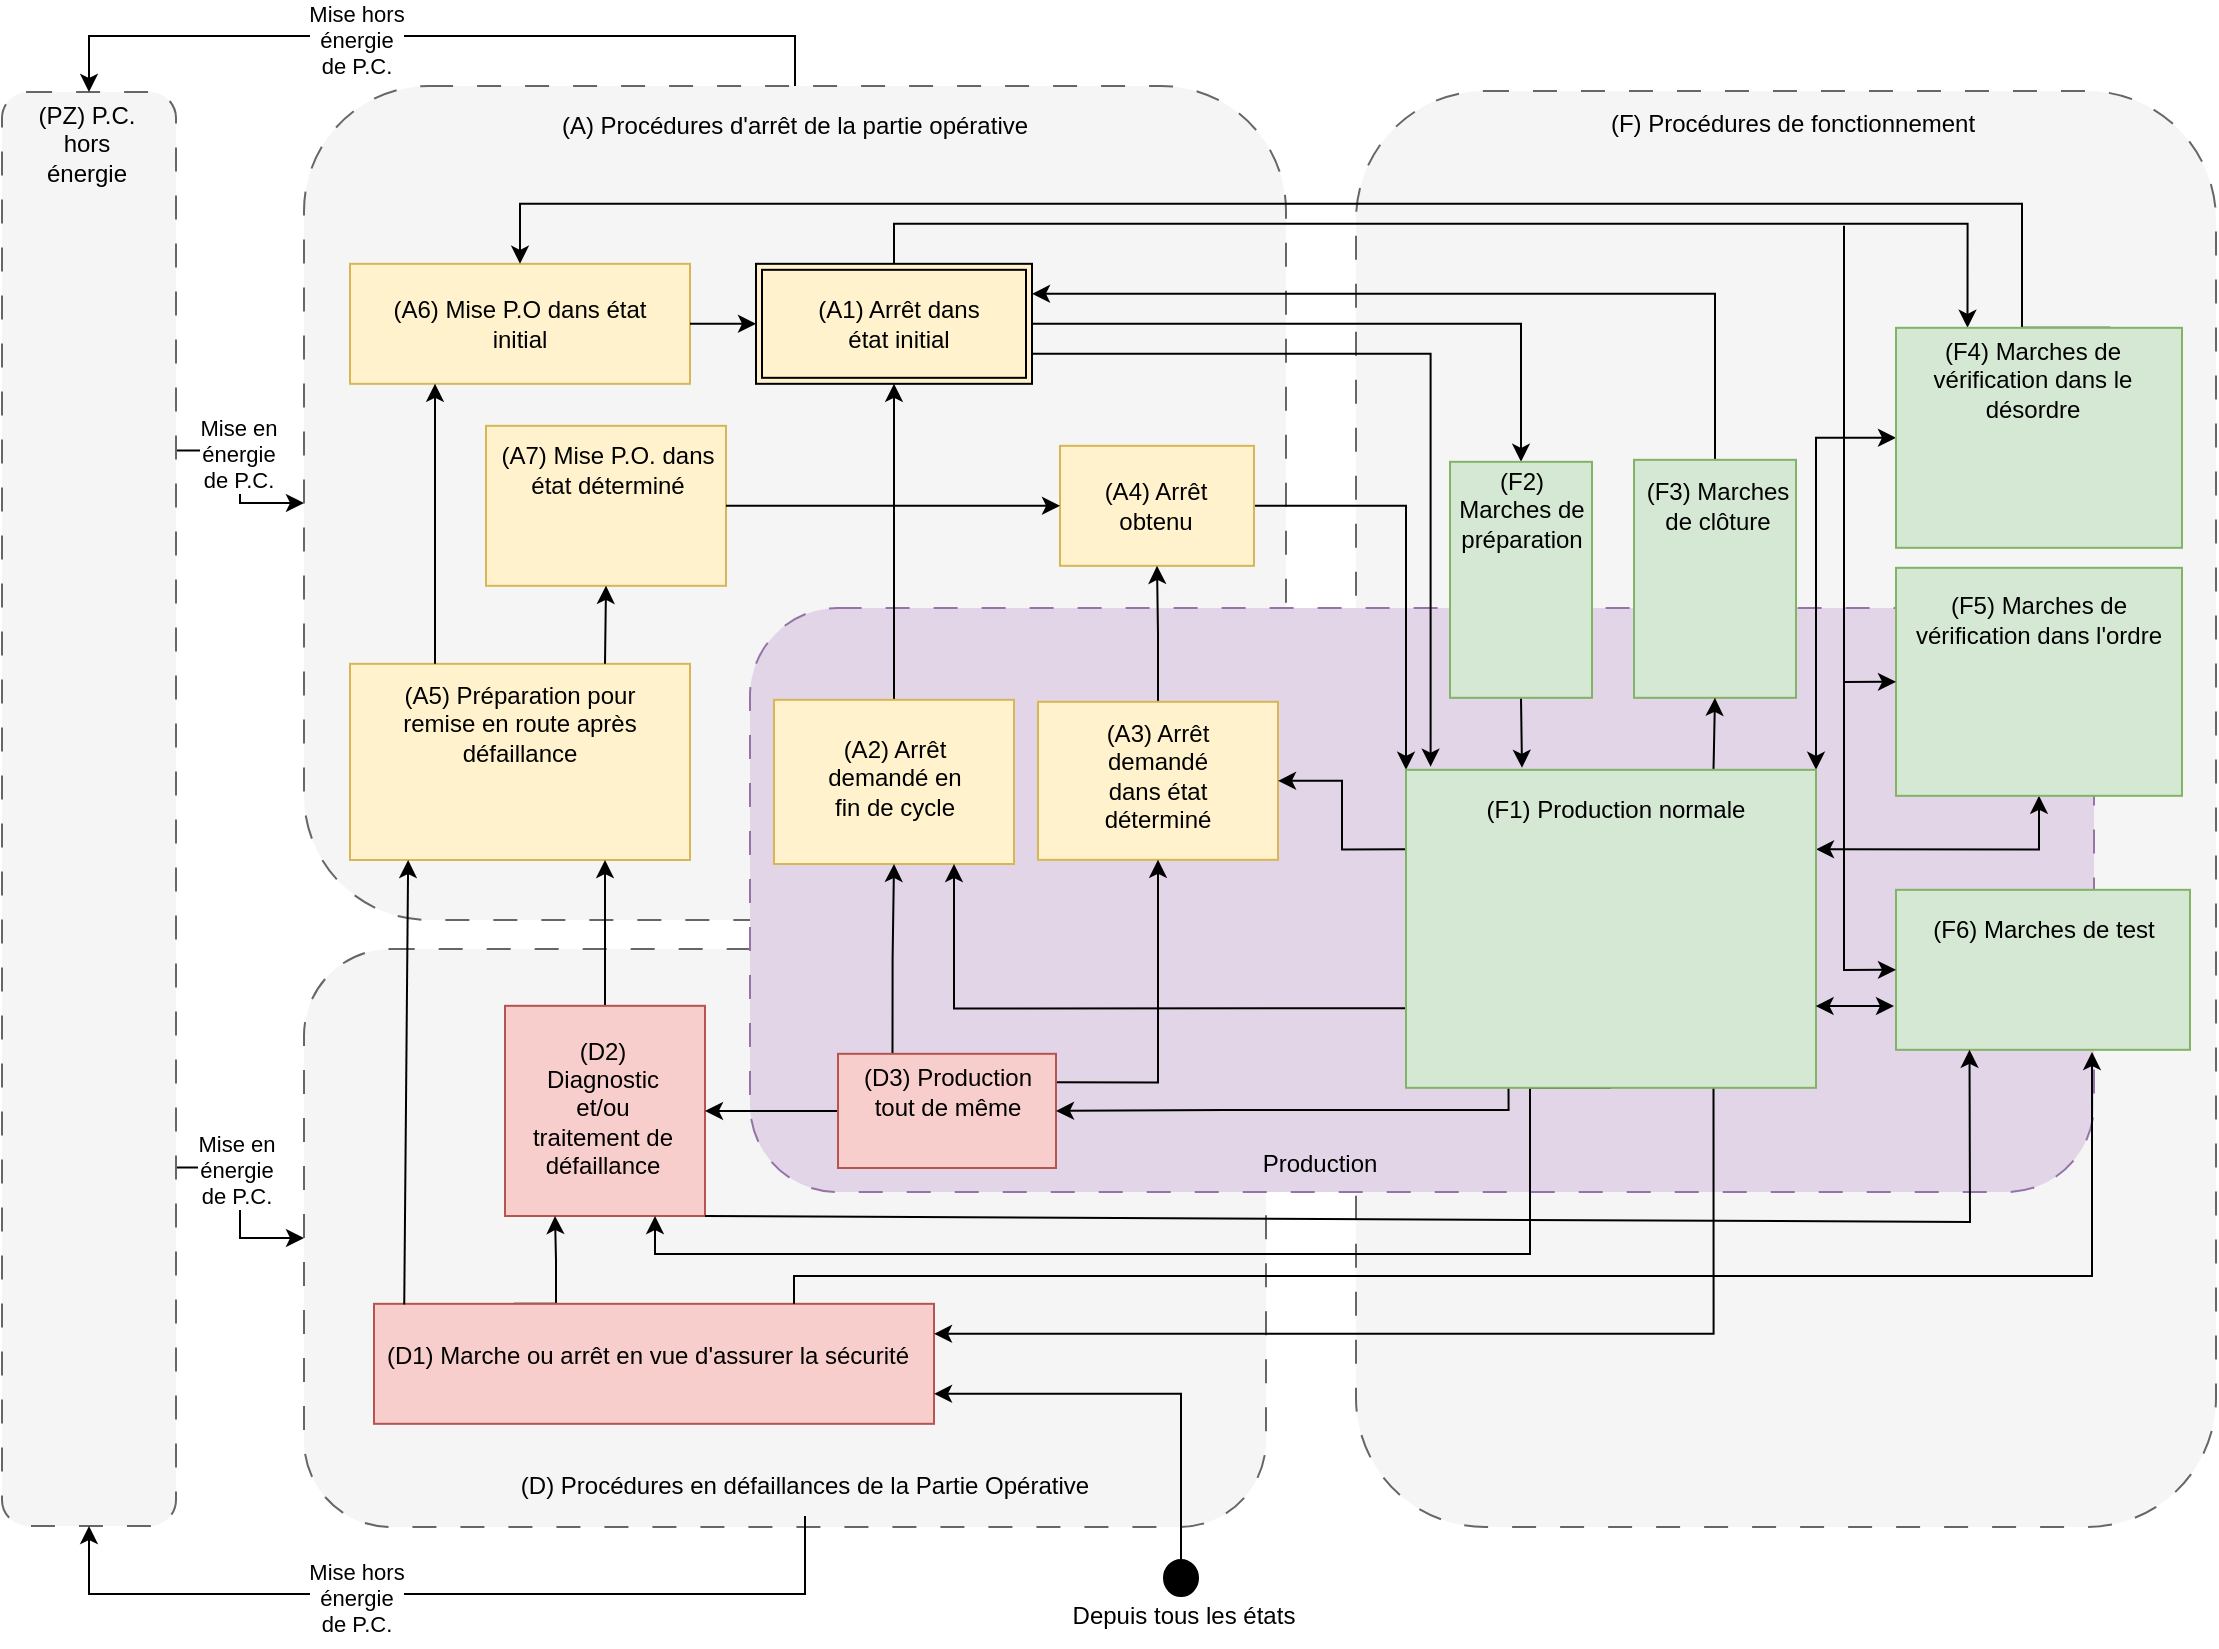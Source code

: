 <mxfile version="21.1.2" type="device">
  <diagram name="Page-1" id="KtN0ZLqnpNNfmL163Krz">
    <mxGraphModel dx="545" dy="337" grid="1" gridSize="4" guides="1" tooltips="1" connect="1" arrows="1" fold="1" page="1" pageScale="1" pageWidth="1169" pageHeight="827" math="0" shadow="0">
      <root>
        <mxCell id="0" />
        <mxCell id="1" parent="0" />
        <mxCell id="92DLcrpx8tp9YhSBpaC1-118" style="edgeStyle=orthogonalEdgeStyle;rounded=0;orthogonalLoop=1;jettySize=auto;html=1;exitX=1;exitY=0.75;exitDx=0;exitDy=0;entryX=0;entryY=0.5;entryDx=0;entryDy=0;" parent="1" source="92DLcrpx8tp9YhSBpaC1-104" target="92DLcrpx8tp9YhSBpaC1-95" edge="1">
          <mxGeometry relative="1" as="geometry" />
        </mxCell>
        <mxCell id="92DLcrpx8tp9YhSBpaC1-119" value="Mise en&lt;br&gt;énergie&lt;br&gt;de P.C." style="edgeLabel;html=1;align=center;verticalAlign=middle;resizable=0;points=[];" parent="92DLcrpx8tp9YhSBpaC1-118" vertex="1" connectable="0">
          <mxGeometry x="-0.345" y="-2" relative="1" as="geometry">
            <mxPoint as="offset" />
          </mxGeometry>
        </mxCell>
        <mxCell id="92DLcrpx8tp9YhSBpaC1-120" style="edgeStyle=orthogonalEdgeStyle;rounded=0;orthogonalLoop=1;jettySize=auto;html=1;exitX=1;exitY=0.25;exitDx=0;exitDy=0;entryX=0;entryY=0.5;entryDx=0;entryDy=0;" parent="1" source="92DLcrpx8tp9YhSBpaC1-104" target="92DLcrpx8tp9YhSBpaC1-94" edge="1">
          <mxGeometry relative="1" as="geometry" />
        </mxCell>
        <mxCell id="92DLcrpx8tp9YhSBpaC1-122" value="Mise en&lt;br&gt;énergie&lt;br&gt;de P.C." style="edgeLabel;html=1;align=center;verticalAlign=middle;resizable=0;points=[];" parent="92DLcrpx8tp9YhSBpaC1-120" vertex="1" connectable="0">
          <mxGeometry x="-0.244" y="-1" relative="1" as="geometry">
            <mxPoint as="offset" />
          </mxGeometry>
        </mxCell>
        <mxCell id="92DLcrpx8tp9YhSBpaC1-104" value="" style="rounded=1;whiteSpace=wrap;html=1;fillColor=#f5f5f5;fontColor=#333333;strokeColor=#666666;dashed=1;dashPattern=12 12;" parent="1" vertex="1">
          <mxGeometry x="25" y="48" width="87" height="717" as="geometry" />
        </mxCell>
        <mxCell id="92DLcrpx8tp9YhSBpaC1-99" value="" style="rounded=1;whiteSpace=wrap;html=1;fillColor=#f5f5f5;fontColor=#333333;strokeColor=#666666;dashed=1;dashPattern=12 12;" parent="1" vertex="1">
          <mxGeometry x="702" y="47.5" width="430" height="718" as="geometry" />
        </mxCell>
        <mxCell id="92DLcrpx8tp9YhSBpaC1-95" value="" style="rounded=1;whiteSpace=wrap;html=1;fillColor=#f5f5f5;fontColor=#333333;strokeColor=#666666;dashed=1;dashPattern=12 12;" parent="1" vertex="1">
          <mxGeometry x="176" y="476.5" width="481" height="289" as="geometry" />
        </mxCell>
        <mxCell id="92DLcrpx8tp9YhSBpaC1-116" style="edgeStyle=orthogonalEdgeStyle;rounded=0;orthogonalLoop=1;jettySize=auto;html=1;entryX=0.5;entryY=0;entryDx=0;entryDy=0;exitX=0.5;exitY=0;exitDx=0;exitDy=0;" parent="1" source="92DLcrpx8tp9YhSBpaC1-98" target="92DLcrpx8tp9YhSBpaC1-104" edge="1">
          <mxGeometry relative="1" as="geometry">
            <Array as="points">
              <mxPoint x="421" y="20" />
              <mxPoint x="69" y="20" />
            </Array>
          </mxGeometry>
        </mxCell>
        <mxCell id="92DLcrpx8tp9YhSBpaC1-117" value="Mise hors&lt;br style=&quot;border-color: var(--border-color);&quot;&gt;énergie&lt;br style=&quot;border-color: var(--border-color);&quot;&gt;de P.C." style="edgeLabel;html=1;align=center;verticalAlign=middle;resizable=0;points=[];" parent="92DLcrpx8tp9YhSBpaC1-116" vertex="1" connectable="0">
          <mxGeometry x="0.211" y="2" relative="1" as="geometry">
            <mxPoint x="-1" as="offset" />
          </mxGeometry>
        </mxCell>
        <mxCell id="92DLcrpx8tp9YhSBpaC1-94" value="" style="rounded=1;whiteSpace=wrap;html=1;fillColor=#f5f5f5;fontColor=#333333;strokeColor=#666666;dashed=1;dashPattern=12 12;" parent="1" vertex="1">
          <mxGeometry x="176" y="45" width="491" height="417" as="geometry" />
        </mxCell>
        <mxCell id="92DLcrpx8tp9YhSBpaC1-101" value="" style="rounded=1;whiteSpace=wrap;html=1;fillColor=#e1d5e7;strokeColor=#9673a6;dashed=1;dashPattern=12 12;" parent="1" vertex="1">
          <mxGeometry x="399" y="306" width="672" height="292" as="geometry" />
        </mxCell>
        <mxCell id="92DLcrpx8tp9YhSBpaC1-3" value="(PZ) P.C. hors&lt;br&gt;énergie" style="text;html=1;strokeColor=none;fillColor=none;align=center;verticalAlign=middle;whiteSpace=wrap;rounded=0;" parent="1" vertex="1">
          <mxGeometry x="33" y="59" width="69" height="30" as="geometry" />
        </mxCell>
        <mxCell id="92DLcrpx8tp9YhSBpaC1-4" value="" style="rounded=0;whiteSpace=wrap;html=1;fillColor=#fff2cc;strokeColor=#d6b656;" parent="1" vertex="1">
          <mxGeometry x="199" y="133.91" width="170" height="60" as="geometry" />
        </mxCell>
        <mxCell id="92DLcrpx8tp9YhSBpaC1-5" value="(A6) Mise P.O dans état initial" style="text;html=1;strokeColor=none;fillColor=none;align=center;verticalAlign=middle;whiteSpace=wrap;rounded=0;" parent="1" vertex="1">
          <mxGeometry x="219" y="148.91" width="130" height="30" as="geometry" />
        </mxCell>
        <mxCell id="92DLcrpx8tp9YhSBpaC1-68" style="edgeStyle=orthogonalEdgeStyle;rounded=0;orthogonalLoop=1;jettySize=auto;html=1;exitX=1;exitY=0.75;exitDx=0;exitDy=0;entryX=0.06;entryY=-0.01;entryDx=0;entryDy=0;entryPerimeter=0;" parent="1" source="92DLcrpx8tp9YhSBpaC1-6" target="92DLcrpx8tp9YhSBpaC1-28" edge="1">
          <mxGeometry relative="1" as="geometry" />
        </mxCell>
        <mxCell id="92DLcrpx8tp9YhSBpaC1-69" style="edgeStyle=orthogonalEdgeStyle;rounded=0;orthogonalLoop=1;jettySize=auto;html=1;exitX=1;exitY=0.5;exitDx=0;exitDy=0;entryX=0.5;entryY=0;entryDx=0;entryDy=0;" parent="1" source="92DLcrpx8tp9YhSBpaC1-6" target="92DLcrpx8tp9YhSBpaC1-24" edge="1">
          <mxGeometry relative="1" as="geometry" />
        </mxCell>
        <mxCell id="92DLcrpx8tp9YhSBpaC1-73" style="edgeStyle=orthogonalEdgeStyle;rounded=0;orthogonalLoop=1;jettySize=auto;html=1;exitX=0.5;exitY=0;exitDx=0;exitDy=0;entryX=0.25;entryY=0;entryDx=0;entryDy=0;" parent="1" source="92DLcrpx8tp9YhSBpaC1-6" target="92DLcrpx8tp9YhSBpaC1-30" edge="1">
          <mxGeometry relative="1" as="geometry" />
        </mxCell>
        <mxCell id="92DLcrpx8tp9YhSBpaC1-6" value="" style="rounded=0;whiteSpace=wrap;html=1;fillColor=#fff2cc;strokeColor=default;" parent="1" vertex="1">
          <mxGeometry x="402" y="133.91" width="138" height="60" as="geometry" />
        </mxCell>
        <mxCell id="92DLcrpx8tp9YhSBpaC1-8" value="" style="rounded=0;whiteSpace=wrap;html=1;fillColor=#fff2cc;strokeColor=#d6b656;" parent="1" vertex="1">
          <mxGeometry x="267" y="214.91" width="120" height="80" as="geometry" />
        </mxCell>
        <mxCell id="92DLcrpx8tp9YhSBpaC1-9" value="(A7) Mise P.O. dans état déterminé" style="text;html=1;strokeColor=none;fillColor=none;align=center;verticalAlign=middle;whiteSpace=wrap;rounded=0;" parent="1" vertex="1">
          <mxGeometry x="273" y="221.91" width="110" height="30" as="geometry" />
        </mxCell>
        <mxCell id="92DLcrpx8tp9YhSBpaC1-10" value="" style="rounded=0;whiteSpace=wrap;html=1;fillColor=#fff2cc;strokeColor=#d6b656;" parent="1" vertex="1">
          <mxGeometry x="199" y="333.91" width="170" height="98.09" as="geometry" />
        </mxCell>
        <mxCell id="92DLcrpx8tp9YhSBpaC1-11" value="(A5) Préparation pour remise en route après défaillance" style="text;html=1;strokeColor=none;fillColor=none;align=center;verticalAlign=middle;whiteSpace=wrap;rounded=0;" parent="1" vertex="1">
          <mxGeometry x="219" y="348.91" width="130" height="30" as="geometry" />
        </mxCell>
        <mxCell id="92DLcrpx8tp9YhSBpaC1-41" style="edgeStyle=orthogonalEdgeStyle;rounded=0;orthogonalLoop=1;jettySize=auto;html=1;entryX=0.75;entryY=1;entryDx=0;entryDy=0;" parent="1" source="92DLcrpx8tp9YhSBpaC1-12" target="92DLcrpx8tp9YhSBpaC1-10" edge="1">
          <mxGeometry relative="1" as="geometry" />
        </mxCell>
        <mxCell id="92DLcrpx8tp9YhSBpaC1-12" value="" style="rounded=0;whiteSpace=wrap;html=1;fillColor=#f8cecc;strokeColor=#b85450;" parent="1" vertex="1">
          <mxGeometry x="276.5" y="504.91" width="100" height="105.09" as="geometry" />
        </mxCell>
        <mxCell id="92DLcrpx8tp9YhSBpaC1-13" value="(D2) Diagnostic et/ou traitement de défaillance" style="text;html=1;strokeColor=none;fillColor=none;align=center;verticalAlign=middle;whiteSpace=wrap;rounded=0;" parent="1" vertex="1">
          <mxGeometry x="288" y="519" width="75" height="73.09" as="geometry" />
        </mxCell>
        <mxCell id="92DLcrpx8tp9YhSBpaC1-93" style="edgeStyle=orthogonalEdgeStyle;rounded=0;orthogonalLoop=1;jettySize=auto;html=1;exitX=0.25;exitY=0;exitDx=0;exitDy=0;entryX=0.25;entryY=1;entryDx=0;entryDy=0;" parent="1" source="92DLcrpx8tp9YhSBpaC1-14" target="92DLcrpx8tp9YhSBpaC1-12" edge="1">
          <mxGeometry relative="1" as="geometry">
            <Array as="points">
              <mxPoint x="302" y="654" />
              <mxPoint x="302" y="632" />
              <mxPoint x="302" y="632" />
            </Array>
          </mxGeometry>
        </mxCell>
        <mxCell id="92DLcrpx8tp9YhSBpaC1-14" value="" style="rounded=0;whiteSpace=wrap;html=1;fillColor=#f8cecc;strokeColor=#b85450;" parent="1" vertex="1">
          <mxGeometry x="211" y="653.91" width="280" height="60" as="geometry" />
        </mxCell>
        <mxCell id="92DLcrpx8tp9YhSBpaC1-15" value="(D1) Marche ou arrêt en vue d&#39;assurer la sécurité" style="text;html=1;strokeColor=none;fillColor=none;align=center;verticalAlign=middle;whiteSpace=wrap;rounded=0;" parent="1" vertex="1">
          <mxGeometry x="213" y="664.91" width="270" height="30" as="geometry" />
        </mxCell>
        <mxCell id="92DLcrpx8tp9YhSBpaC1-67" style="edgeStyle=orthogonalEdgeStyle;rounded=0;orthogonalLoop=1;jettySize=auto;html=1;entryX=0;entryY=0;entryDx=0;entryDy=0;" parent="1" source="92DLcrpx8tp9YhSBpaC1-16" target="92DLcrpx8tp9YhSBpaC1-28" edge="1">
          <mxGeometry relative="1" as="geometry" />
        </mxCell>
        <mxCell id="92DLcrpx8tp9YhSBpaC1-16" value="" style="rounded=0;whiteSpace=wrap;html=1;fillColor=#fff2cc;strokeColor=#d6b656;" parent="1" vertex="1">
          <mxGeometry x="554" y="224.91" width="97" height="60" as="geometry" />
        </mxCell>
        <mxCell id="92DLcrpx8tp9YhSBpaC1-17" value="(A4) Arrêt obtenu" style="text;html=1;strokeColor=none;fillColor=none;align=center;verticalAlign=middle;whiteSpace=wrap;rounded=0;" parent="1" vertex="1">
          <mxGeometry x="572" y="239.91" width="60" height="30" as="geometry" />
        </mxCell>
        <mxCell id="92DLcrpx8tp9YhSBpaC1-78" style="edgeStyle=orthogonalEdgeStyle;rounded=0;orthogonalLoop=1;jettySize=auto;html=1;exitX=0.5;exitY=0;exitDx=0;exitDy=0;entryX=0.5;entryY=1;entryDx=0;entryDy=0;" parent="1" source="92DLcrpx8tp9YhSBpaC1-18" target="92DLcrpx8tp9YhSBpaC1-6" edge="1">
          <mxGeometry relative="1" as="geometry" />
        </mxCell>
        <mxCell id="92DLcrpx8tp9YhSBpaC1-18" value="" style="rounded=0;whiteSpace=wrap;html=1;fillColor=#fff2cc;strokeColor=#d6b656;" parent="1" vertex="1">
          <mxGeometry x="411" y="351.91" width="120" height="82.09" as="geometry" />
        </mxCell>
        <mxCell id="92DLcrpx8tp9YhSBpaC1-19" value="(A2) Arrêt demandé en fin de cycle" style="text;html=1;strokeColor=none;fillColor=none;align=center;verticalAlign=middle;whiteSpace=wrap;rounded=0;" parent="1" vertex="1">
          <mxGeometry x="433" y="375.91" width="77" height="30" as="geometry" />
        </mxCell>
        <mxCell id="92DLcrpx8tp9YhSBpaC1-55" style="edgeStyle=orthogonalEdgeStyle;rounded=0;orthogonalLoop=1;jettySize=auto;html=1;exitX=0.5;exitY=0;exitDx=0;exitDy=0;" parent="1" source="92DLcrpx8tp9YhSBpaC1-20" target="92DLcrpx8tp9YhSBpaC1-16" edge="1">
          <mxGeometry relative="1" as="geometry" />
        </mxCell>
        <mxCell id="92DLcrpx8tp9YhSBpaC1-20" value="" style="rounded=0;whiteSpace=wrap;html=1;fillColor=#fff2cc;strokeColor=#d6b656;" parent="1" vertex="1">
          <mxGeometry x="543" y="352.91" width="120" height="79" as="geometry" />
        </mxCell>
        <mxCell id="92DLcrpx8tp9YhSBpaC1-21" value="(A3) Arrêt demandé dans état déterminé" style="text;html=1;strokeColor=none;fillColor=none;align=center;verticalAlign=middle;whiteSpace=wrap;rounded=0;" parent="1" vertex="1">
          <mxGeometry x="564" y="366.91" width="78" height="46" as="geometry" />
        </mxCell>
        <mxCell id="92DLcrpx8tp9YhSBpaC1-58" style="edgeStyle=orthogonalEdgeStyle;rounded=0;orthogonalLoop=1;jettySize=auto;html=1;entryX=1;entryY=0.5;entryDx=0;entryDy=0;" parent="1" source="92DLcrpx8tp9YhSBpaC1-22" target="92DLcrpx8tp9YhSBpaC1-12" edge="1">
          <mxGeometry relative="1" as="geometry" />
        </mxCell>
        <mxCell id="92DLcrpx8tp9YhSBpaC1-90" style="edgeStyle=orthogonalEdgeStyle;rounded=0;orthogonalLoop=1;jettySize=auto;html=1;exitX=0.25;exitY=0;exitDx=0;exitDy=0;" parent="1" source="92DLcrpx8tp9YhSBpaC1-22" target="92DLcrpx8tp9YhSBpaC1-18" edge="1">
          <mxGeometry relative="1" as="geometry" />
        </mxCell>
        <mxCell id="92DLcrpx8tp9YhSBpaC1-92" style="edgeStyle=orthogonalEdgeStyle;rounded=0;orthogonalLoop=1;jettySize=auto;html=1;exitX=1;exitY=0.25;exitDx=0;exitDy=0;entryX=0.5;entryY=1;entryDx=0;entryDy=0;" parent="1" source="92DLcrpx8tp9YhSBpaC1-22" target="92DLcrpx8tp9YhSBpaC1-20" edge="1">
          <mxGeometry relative="1" as="geometry" />
        </mxCell>
        <mxCell id="92DLcrpx8tp9YhSBpaC1-22" value="" style="rounded=0;whiteSpace=wrap;html=1;fillColor=#f8cecc;strokeColor=#b85450;" parent="1" vertex="1">
          <mxGeometry x="443" y="528.91" width="109" height="57.09" as="geometry" />
        </mxCell>
        <mxCell id="92DLcrpx8tp9YhSBpaC1-23" value="(D3) Production tout de même" style="text;html=1;strokeColor=none;fillColor=none;align=center;verticalAlign=middle;whiteSpace=wrap;rounded=0;" parent="1" vertex="1">
          <mxGeometry x="448" y="533" width="100" height="30" as="geometry" />
        </mxCell>
        <mxCell id="92DLcrpx8tp9YhSBpaC1-64" style="edgeStyle=orthogonalEdgeStyle;rounded=0;orthogonalLoop=1;jettySize=auto;html=1;exitX=0.5;exitY=1;exitDx=0;exitDy=0;" parent="1" source="92DLcrpx8tp9YhSBpaC1-24" edge="1">
          <mxGeometry relative="1" as="geometry">
            <mxPoint x="785" y="385.91" as="targetPoint" />
          </mxGeometry>
        </mxCell>
        <mxCell id="92DLcrpx8tp9YhSBpaC1-24" value="" style="rounded=0;whiteSpace=wrap;html=1;fillColor=#d5e8d4;strokeColor=#82b366;" parent="1" vertex="1">
          <mxGeometry x="749" y="232.91" width="71" height="118" as="geometry" />
        </mxCell>
        <mxCell id="92DLcrpx8tp9YhSBpaC1-25" value="(F2) Marches de préparation" style="text;html=1;strokeColor=none;fillColor=none;align=center;verticalAlign=middle;whiteSpace=wrap;rounded=0;" parent="1" vertex="1">
          <mxGeometry x="751.5" y="241.91" width="66" height="30" as="geometry" />
        </mxCell>
        <mxCell id="92DLcrpx8tp9YhSBpaC1-70" style="edgeStyle=orthogonalEdgeStyle;rounded=0;orthogonalLoop=1;jettySize=auto;html=1;exitX=0.5;exitY=0;exitDx=0;exitDy=0;entryX=1;entryY=0.25;entryDx=0;entryDy=0;" parent="1" source="92DLcrpx8tp9YhSBpaC1-26" target="92DLcrpx8tp9YhSBpaC1-6" edge="1">
          <mxGeometry relative="1" as="geometry" />
        </mxCell>
        <mxCell id="92DLcrpx8tp9YhSBpaC1-26" value="" style="rounded=0;whiteSpace=wrap;html=1;fillColor=#d5e8d4;strokeColor=#82b366;" parent="1" vertex="1">
          <mxGeometry x="841" y="231.91" width="81" height="119" as="geometry" />
        </mxCell>
        <mxCell id="92DLcrpx8tp9YhSBpaC1-27" value="(F3) Marches de clôture" style="text;html=1;strokeColor=none;fillColor=none;align=center;verticalAlign=middle;whiteSpace=wrap;rounded=0;" parent="1" vertex="1">
          <mxGeometry x="840" y="239.91" width="86" height="30" as="geometry" />
        </mxCell>
        <mxCell id="92DLcrpx8tp9YhSBpaC1-57" style="edgeStyle=orthogonalEdgeStyle;rounded=0;orthogonalLoop=1;jettySize=auto;html=1;exitX=0.25;exitY=1;exitDx=0;exitDy=0;entryX=1;entryY=0.5;entryDx=0;entryDy=0;" parent="1" source="92DLcrpx8tp9YhSBpaC1-28" target="92DLcrpx8tp9YhSBpaC1-22" edge="1">
          <mxGeometry relative="1" as="geometry">
            <Array as="points">
              <mxPoint x="778" y="557" />
              <mxPoint x="637" y="557" />
            </Array>
          </mxGeometry>
        </mxCell>
        <mxCell id="92DLcrpx8tp9YhSBpaC1-59" style="edgeStyle=orthogonalEdgeStyle;rounded=0;orthogonalLoop=1;jettySize=auto;html=1;exitX=0;exitY=0.25;exitDx=0;exitDy=0;entryX=1;entryY=0.5;entryDx=0;entryDy=0;" parent="1" source="92DLcrpx8tp9YhSBpaC1-28" target="92DLcrpx8tp9YhSBpaC1-20" edge="1">
          <mxGeometry relative="1" as="geometry" />
        </mxCell>
        <mxCell id="92DLcrpx8tp9YhSBpaC1-65" style="edgeStyle=orthogonalEdgeStyle;rounded=0;orthogonalLoop=1;jettySize=auto;html=1;entryX=0.5;entryY=1;entryDx=0;entryDy=0;exitX=0.75;exitY=0;exitDx=0;exitDy=0;" parent="1" source="92DLcrpx8tp9YhSBpaC1-28" target="92DLcrpx8tp9YhSBpaC1-26" edge="1">
          <mxGeometry relative="1" as="geometry" />
        </mxCell>
        <mxCell id="92DLcrpx8tp9YhSBpaC1-75" style="edgeStyle=orthogonalEdgeStyle;rounded=0;orthogonalLoop=1;jettySize=auto;html=1;exitX=0.5;exitY=1;exitDx=0;exitDy=0;entryX=0.75;entryY=1;entryDx=0;entryDy=0;" parent="1" edge="1">
          <mxGeometry relative="1" as="geometry">
            <Array as="points">
              <mxPoint x="789" y="546" />
              <mxPoint x="789" y="629" />
              <mxPoint x="351" y="629" />
            </Array>
            <mxPoint x="829.5" y="545.91" as="sourcePoint" />
            <mxPoint x="351.5" y="610" as="targetPoint" />
          </mxGeometry>
        </mxCell>
        <mxCell id="92DLcrpx8tp9YhSBpaC1-77" style="edgeStyle=orthogonalEdgeStyle;rounded=0;orthogonalLoop=1;jettySize=auto;html=1;exitX=0.75;exitY=1;exitDx=0;exitDy=0;entryX=1;entryY=0.25;entryDx=0;entryDy=0;" parent="1" source="92DLcrpx8tp9YhSBpaC1-28" target="92DLcrpx8tp9YhSBpaC1-14" edge="1">
          <mxGeometry relative="1" as="geometry" />
        </mxCell>
        <mxCell id="92DLcrpx8tp9YhSBpaC1-82" style="edgeStyle=orthogonalEdgeStyle;rounded=0;orthogonalLoop=1;jettySize=auto;html=1;exitX=1;exitY=0.25;exitDx=0;exitDy=0;entryX=0.5;entryY=1;entryDx=0;entryDy=0;startArrow=classic;startFill=1;" parent="1" source="92DLcrpx8tp9YhSBpaC1-28" target="92DLcrpx8tp9YhSBpaC1-32" edge="1">
          <mxGeometry relative="1" as="geometry" />
        </mxCell>
        <mxCell id="92DLcrpx8tp9YhSBpaC1-84" style="edgeStyle=orthogonalEdgeStyle;rounded=0;orthogonalLoop=1;jettySize=auto;html=1;exitX=1;exitY=0;exitDx=0;exitDy=0;entryX=0;entryY=0.5;entryDx=0;entryDy=0;startArrow=classic;startFill=1;" parent="1" source="92DLcrpx8tp9YhSBpaC1-28" target="92DLcrpx8tp9YhSBpaC1-30" edge="1">
          <mxGeometry relative="1" as="geometry" />
        </mxCell>
        <mxCell id="92DLcrpx8tp9YhSBpaC1-91" style="edgeStyle=orthogonalEdgeStyle;rounded=0;orthogonalLoop=1;jettySize=auto;html=1;exitX=0;exitY=0.75;exitDx=0;exitDy=0;entryX=0.75;entryY=1;entryDx=0;entryDy=0;" parent="1" source="92DLcrpx8tp9YhSBpaC1-28" target="92DLcrpx8tp9YhSBpaC1-18" edge="1">
          <mxGeometry relative="1" as="geometry" />
        </mxCell>
        <mxCell id="92DLcrpx8tp9YhSBpaC1-28" value="" style="rounded=0;whiteSpace=wrap;html=1;fillColor=#d5e8d4;strokeColor=#82b366;" parent="1" vertex="1">
          <mxGeometry x="727" y="386.91" width="205" height="159" as="geometry" />
        </mxCell>
        <mxCell id="92DLcrpx8tp9YhSBpaC1-29" value="(F1) Production normale" style="text;html=1;strokeColor=none;fillColor=none;align=center;verticalAlign=middle;whiteSpace=wrap;rounded=0;" parent="1" vertex="1">
          <mxGeometry x="762" y="391.91" width="140" height="30" as="geometry" />
        </mxCell>
        <mxCell id="92DLcrpx8tp9YhSBpaC1-74" style="edgeStyle=orthogonalEdgeStyle;rounded=0;orthogonalLoop=1;jettySize=auto;html=1;exitX=0.75;exitY=0;exitDx=0;exitDy=0;entryX=0.5;entryY=0;entryDx=0;entryDy=0;" parent="1" source="92DLcrpx8tp9YhSBpaC1-30" target="92DLcrpx8tp9YhSBpaC1-4" edge="1">
          <mxGeometry relative="1" as="geometry">
            <Array as="points">
              <mxPoint x="1035" y="165.91" />
              <mxPoint x="1035" y="103.91" />
              <mxPoint x="284" y="103.91" />
            </Array>
          </mxGeometry>
        </mxCell>
        <mxCell id="92DLcrpx8tp9YhSBpaC1-30" value="" style="rounded=0;whiteSpace=wrap;html=1;fillColor=#d5e8d4;strokeColor=#82b366;" parent="1" vertex="1">
          <mxGeometry x="972" y="165.91" width="143" height="110" as="geometry" />
        </mxCell>
        <mxCell id="92DLcrpx8tp9YhSBpaC1-31" value="(F4) Marches de vérification dans le désordre" style="text;html=1;strokeColor=none;fillColor=none;align=center;verticalAlign=middle;whiteSpace=wrap;rounded=0;" parent="1" vertex="1">
          <mxGeometry x="974" y="176.91" width="133" height="30" as="geometry" />
        </mxCell>
        <mxCell id="92DLcrpx8tp9YhSBpaC1-32" value="" style="rounded=0;whiteSpace=wrap;html=1;fillColor=#d5e8d4;strokeColor=#82b366;" parent="1" vertex="1">
          <mxGeometry x="972" y="285.91" width="143" height="114" as="geometry" />
        </mxCell>
        <mxCell id="92DLcrpx8tp9YhSBpaC1-33" value="(F5) Marches de vérification dans l&#39;ordre" style="text;html=1;strokeColor=none;fillColor=none;align=center;verticalAlign=middle;whiteSpace=wrap;rounded=0;" parent="1" vertex="1">
          <mxGeometry x="976" y="296.91" width="135" height="30" as="geometry" />
        </mxCell>
        <mxCell id="92DLcrpx8tp9YhSBpaC1-34" value="" style="rounded=0;whiteSpace=wrap;html=1;fillColor=#d5e8d4;strokeColor=#82b366;" parent="1" vertex="1">
          <mxGeometry x="972" y="446.91" width="147" height="80" as="geometry" />
        </mxCell>
        <mxCell id="92DLcrpx8tp9YhSBpaC1-35" value="(F6) Marches de test" style="text;html=1;strokeColor=none;fillColor=none;align=center;verticalAlign=middle;whiteSpace=wrap;rounded=0;" parent="1" vertex="1">
          <mxGeometry x="980.5" y="451.91" width="130" height="30" as="geometry" />
        </mxCell>
        <mxCell id="92DLcrpx8tp9YhSBpaC1-39" value="" style="endArrow=classic;html=1;rounded=0;entryX=0.25;entryY=1;entryDx=0;entryDy=0;exitX=0.25;exitY=0;exitDx=0;exitDy=0;" parent="1" source="92DLcrpx8tp9YhSBpaC1-10" target="92DLcrpx8tp9YhSBpaC1-4" edge="1">
          <mxGeometry width="50" height="50" relative="1" as="geometry">
            <mxPoint x="169" y="293.91" as="sourcePoint" />
            <mxPoint x="219" y="243.91" as="targetPoint" />
          </mxGeometry>
        </mxCell>
        <mxCell id="92DLcrpx8tp9YhSBpaC1-40" value="" style="endArrow=classic;html=1;rounded=0;entryX=0.5;entryY=1;entryDx=0;entryDy=0;exitX=0.75;exitY=0;exitDx=0;exitDy=0;" parent="1" source="92DLcrpx8tp9YhSBpaC1-10" target="92DLcrpx8tp9YhSBpaC1-8" edge="1">
          <mxGeometry width="50" height="50" relative="1" as="geometry">
            <mxPoint x="339" y="353.91" as="sourcePoint" />
            <mxPoint x="389" y="303.91" as="targetPoint" />
          </mxGeometry>
        </mxCell>
        <mxCell id="92DLcrpx8tp9YhSBpaC1-44" value="" style="endArrow=classic;html=1;rounded=0;entryX=0.171;entryY=1;entryDx=0;entryDy=0;entryPerimeter=0;exitX=0.054;exitY=0.006;exitDx=0;exitDy=0;exitPerimeter=0;" parent="1" source="92DLcrpx8tp9YhSBpaC1-14" target="92DLcrpx8tp9YhSBpaC1-10" edge="1">
          <mxGeometry width="50" height="50" relative="1" as="geometry">
            <mxPoint x="225" y="649.91" as="sourcePoint" />
            <mxPoint x="248" y="580.91" as="targetPoint" />
          </mxGeometry>
        </mxCell>
        <mxCell id="92DLcrpx8tp9YhSBpaC1-45" value="" style="endArrow=classic;html=1;rounded=0;exitX=1;exitY=0.5;exitDx=0;exitDy=0;entryX=0;entryY=0.5;entryDx=0;entryDy=0;" parent="1" source="92DLcrpx8tp9YhSBpaC1-4" target="92DLcrpx8tp9YhSBpaC1-6" edge="1">
          <mxGeometry width="50" height="50" relative="1" as="geometry">
            <mxPoint x="391" y="154.91" as="sourcePoint" />
            <mxPoint x="441" y="104.91" as="targetPoint" />
          </mxGeometry>
        </mxCell>
        <mxCell id="92DLcrpx8tp9YhSBpaC1-50" value="" style="endArrow=classic;html=1;rounded=0;exitX=1;exitY=0.5;exitDx=0;exitDy=0;entryX=0;entryY=0.5;entryDx=0;entryDy=0;" parent="1" source="92DLcrpx8tp9YhSBpaC1-8" target="92DLcrpx8tp9YhSBpaC1-16" edge="1">
          <mxGeometry width="50" height="50" relative="1" as="geometry">
            <mxPoint x="427" y="413.91" as="sourcePoint" />
            <mxPoint x="477" y="363.91" as="targetPoint" />
          </mxGeometry>
        </mxCell>
        <mxCell id="92DLcrpx8tp9YhSBpaC1-124" style="edgeStyle=orthogonalEdgeStyle;rounded=0;orthogonalLoop=1;jettySize=auto;html=1;exitX=0.5;exitY=0;exitDx=0;exitDy=0;entryX=1;entryY=0.75;entryDx=0;entryDy=0;" parent="1" source="92DLcrpx8tp9YhSBpaC1-62" target="92DLcrpx8tp9YhSBpaC1-14" edge="1">
          <mxGeometry relative="1" as="geometry" />
        </mxCell>
        <mxCell id="92DLcrpx8tp9YhSBpaC1-62" value="" style="ellipse;whiteSpace=wrap;html=1;fillColor=#000000;" parent="1" vertex="1">
          <mxGeometry x="606" y="782" width="17" height="18" as="geometry" />
        </mxCell>
        <mxCell id="92DLcrpx8tp9YhSBpaC1-85" value="" style="endArrow=classic;html=1;rounded=0;entryX=0;entryY=0.5;entryDx=0;entryDy=0;" parent="1" target="92DLcrpx8tp9YhSBpaC1-34" edge="1">
          <mxGeometry width="50" height="50" relative="1" as="geometry">
            <mxPoint x="946" y="114.91" as="sourcePoint" />
            <mxPoint x="977.285" y="335.386" as="targetPoint" />
            <Array as="points">
              <mxPoint x="946" y="487" />
            </Array>
          </mxGeometry>
        </mxCell>
        <mxCell id="92DLcrpx8tp9YhSBpaC1-113" style="edgeStyle=orthogonalEdgeStyle;rounded=0;orthogonalLoop=1;jettySize=auto;html=1;exitX=0.5;exitY=1;exitDx=0;exitDy=0;entryX=0.5;entryY=1;entryDx=0;entryDy=0;" parent="1" source="92DLcrpx8tp9YhSBpaC1-96" target="92DLcrpx8tp9YhSBpaC1-104" edge="1">
          <mxGeometry relative="1" as="geometry">
            <Array as="points">
              <mxPoint x="427" y="799" />
              <mxPoint x="68" y="799" />
            </Array>
          </mxGeometry>
        </mxCell>
        <mxCell id="92DLcrpx8tp9YhSBpaC1-114" value="Mise hors&lt;br style=&quot;border-color: var(--border-color);&quot;&gt;énergie&lt;br style=&quot;border-color: var(--border-color);&quot;&gt;de P.C." style="edgeLabel;html=1;align=center;verticalAlign=middle;resizable=0;points=[];" parent="92DLcrpx8tp9YhSBpaC1-113" vertex="1" connectable="0">
          <mxGeometry x="0.22" y="2" relative="1" as="geometry">
            <mxPoint x="-1" as="offset" />
          </mxGeometry>
        </mxCell>
        <mxCell id="92DLcrpx8tp9YhSBpaC1-96" value="(D) Procédures en défaillances de la Partie Opérative" style="text;html=1;strokeColor=none;fillColor=none;align=center;verticalAlign=middle;whiteSpace=wrap;rounded=0;" parent="1" vertex="1">
          <mxGeometry x="231" y="730" width="391" height="30" as="geometry" />
        </mxCell>
        <mxCell id="92DLcrpx8tp9YhSBpaC1-98" value="(A) Procédures d&#39;arrêt de la partie opérative" style="text;html=1;strokeColor=none;fillColor=none;align=center;verticalAlign=middle;whiteSpace=wrap;rounded=0;" parent="1" vertex="1">
          <mxGeometry x="280" y="50" width="283" height="30" as="geometry" />
        </mxCell>
        <mxCell id="92DLcrpx8tp9YhSBpaC1-100" value="(F) Procédures de fonctionnement" style="text;html=1;strokeColor=none;fillColor=none;align=center;verticalAlign=middle;whiteSpace=wrap;rounded=0;" parent="1" vertex="1">
          <mxGeometry x="779" y="49" width="283" height="30" as="geometry" />
        </mxCell>
        <mxCell id="vjhtcbe_glxGKSI3QMNt-1" value="Production" style="text;html=1;strokeColor=none;fillColor=none;align=center;verticalAlign=middle;whiteSpace=wrap;rounded=0;" parent="1" vertex="1">
          <mxGeometry x="654" y="569" width="60" height="30" as="geometry" />
        </mxCell>
        <mxCell id="FRNAVG8K-JlzOCXyQ_aj-1" value="" style="rounded=0;whiteSpace=wrap;html=1;fillColor=#fff2cc;strokeColor=#000000;" parent="1" vertex="1">
          <mxGeometry x="405" y="136.91" width="132" height="54" as="geometry" />
        </mxCell>
        <mxCell id="92DLcrpx8tp9YhSBpaC1-7" value="(A1) Arrêt dans état initial" style="text;html=1;strokeColor=none;fillColor=none;align=center;verticalAlign=middle;whiteSpace=wrap;rounded=0;" parent="1" vertex="1">
          <mxGeometry x="431" y="148.91" width="85" height="30" as="geometry" />
        </mxCell>
        <mxCell id="WsynO-uQ_58KMSJHlODH-4" value="Depuis tous les états" style="text;html=1;strokeColor=none;fillColor=none;align=center;verticalAlign=middle;whiteSpace=wrap;rounded=0;" parent="1" vertex="1">
          <mxGeometry x="558" y="795" width="116" height="30" as="geometry" />
        </mxCell>
        <mxCell id="WsynO-uQ_58KMSJHlODH-5" value="" style="endArrow=classic;html=1;rounded=0;entryX=0;entryY=0.5;entryDx=0;entryDy=0;" parent="1" target="92DLcrpx8tp9YhSBpaC1-32" edge="1">
          <mxGeometry width="50" height="50" relative="1" as="geometry">
            <mxPoint x="946" y="343" as="sourcePoint" />
            <mxPoint x="969" y="346" as="targetPoint" />
          </mxGeometry>
        </mxCell>
        <mxCell id="WsynO-uQ_58KMSJHlODH-6" value="" style="endArrow=classic;html=1;rounded=0;exitX=0.75;exitY=0;exitDx=0;exitDy=0;" parent="1" source="92DLcrpx8tp9YhSBpaC1-14" edge="1">
          <mxGeometry width="50" height="50" relative="1" as="geometry">
            <mxPoint x="781" y="862" as="sourcePoint" />
            <mxPoint x="1070" y="528" as="targetPoint" />
            <Array as="points">
              <mxPoint x="421" y="640" />
              <mxPoint x="1070" y="640" />
            </Array>
          </mxGeometry>
        </mxCell>
        <mxCell id="WsynO-uQ_58KMSJHlODH-7" value="" style="endArrow=classic;html=1;rounded=0;exitX=0.999;exitY=0.743;exitDx=0;exitDy=0;exitPerimeter=0;startArrow=classic;startFill=1;" parent="1" source="92DLcrpx8tp9YhSBpaC1-28" edge="1">
          <mxGeometry width="50" height="50" relative="1" as="geometry">
            <mxPoint x="932" y="506.16" as="sourcePoint" />
            <mxPoint x="971" y="505" as="targetPoint" />
          </mxGeometry>
        </mxCell>
        <mxCell id="WsynO-uQ_58KMSJHlODH-8" value="" style="endArrow=classic;html=1;rounded=0;entryX=0.25;entryY=1;entryDx=0;entryDy=0;exitX=1;exitY=1;exitDx=0;exitDy=0;" parent="1" source="92DLcrpx8tp9YhSBpaC1-12" target="92DLcrpx8tp9YhSBpaC1-34" edge="1">
          <mxGeometry width="50" height="50" relative="1" as="geometry">
            <mxPoint x="1187" y="702" as="sourcePoint" />
            <mxPoint x="1237" y="652" as="targetPoint" />
            <Array as="points">
              <mxPoint x="1009" y="613" />
            </Array>
          </mxGeometry>
        </mxCell>
      </root>
    </mxGraphModel>
  </diagram>
</mxfile>
